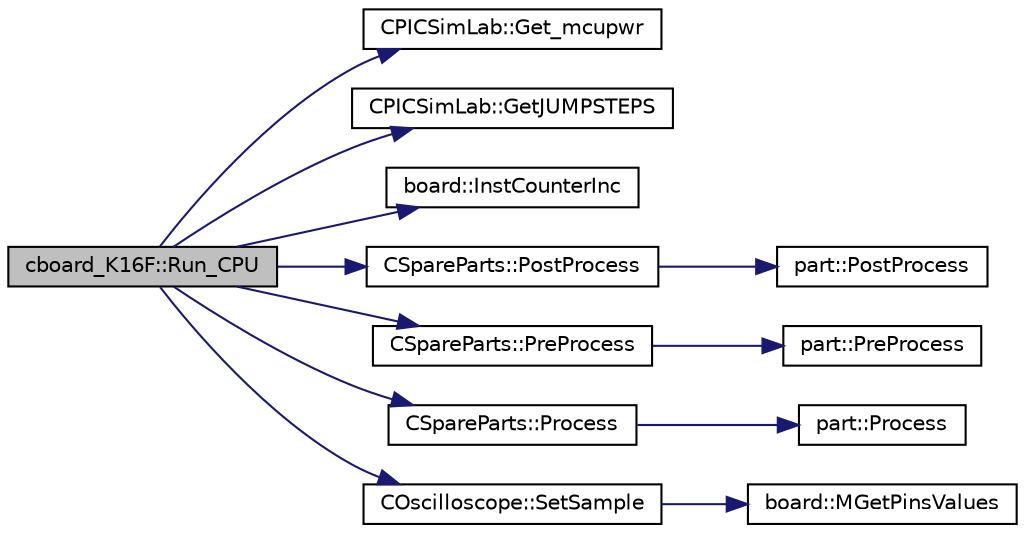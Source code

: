 digraph "cboard_K16F::Run_CPU"
{
 // LATEX_PDF_SIZE
  edge [fontname="Helvetica",fontsize="10",labelfontname="Helvetica",labelfontsize="10"];
  node [fontname="Helvetica",fontsize="10",shape=record];
  rankdir="LR";
  Node1 [label="cboard_K16F::Run_CPU",height=0.2,width=0.4,color="black", fillcolor="grey75", style="filled", fontcolor="black",tooltip="Paralle thread called ever 100ms to run cpu code."];
  Node1 -> Node2 [color="midnightblue",fontsize="10",style="solid",fontname="Helvetica"];
  Node2 [label="CPICSimLab::Get_mcupwr",height=0.2,width=0.4,color="black", fillcolor="white", style="filled",URL="$class_c_p_i_c_sim_lab.html#aac9970694b88fb7fae9f99fb3d3a5403",tooltip="Return actual power status of microcontroller ON/OFF."];
  Node1 -> Node3 [color="midnightblue",fontsize="10",style="solid",fontname="Helvetica"];
  Node3 [label="CPICSimLab::GetJUMPSTEPS",height=0.2,width=0.4,color="black", fillcolor="white", style="filled",URL="$class_c_p_i_c_sim_lab.html#ae7593e716065463586ba688d1d39d3c4",tooltip="Get the number of steps to be skipped in board update."];
  Node1 -> Node4 [color="midnightblue",fontsize="10",style="solid",fontname="Helvetica"];
  Node4 [label="board::InstCounterInc",height=0.2,width=0.4,color="black", fillcolor="white", style="filled",URL="$classboard.html#a4baf2e6e854e2c46eac9104b82ed4d66",tooltip="Increment the Intructions Counter."];
  Node1 -> Node5 [color="midnightblue",fontsize="10",style="solid",fontname="Helvetica"];
  Node5 [label="CSpareParts::PostProcess",height=0.2,width=0.4,color="black", fillcolor="white", style="filled",URL="$class_c_spare_parts.html#adf2184d88f05dfb8d880c2c08473d0b8",tooltip="Execute the post process code of spare parts one time per 100ms."];
  Node5 -> Node6 [color="midnightblue",fontsize="10",style="solid",fontname="Helvetica"];
  Node6 [label="part::PostProcess",height=0.2,width=0.4,color="black", fillcolor="white", style="filled",URL="$classpart.html#a408fcb3683c2ab3609e0b4ec6c1efbb4",tooltip="Called every end of CPU process."];
  Node1 -> Node7 [color="midnightblue",fontsize="10",style="solid",fontname="Helvetica"];
  Node7 [label="CSpareParts::PreProcess",height=0.2,width=0.4,color="black", fillcolor="white", style="filled",URL="$class_c_spare_parts.html#aeb04eb62a248ea4f07e83d8752baf96f",tooltip="Execute the pre process code of spare parts one time per 100ms."];
  Node7 -> Node8 [color="midnightblue",fontsize="10",style="solid",fontname="Helvetica"];
  Node8 [label="part::PreProcess",height=0.2,width=0.4,color="black", fillcolor="white", style="filled",URL="$classpart.html#abcfa8e9eec8b57a811f58c59497ea1c9",tooltip="Called every start of CPU process."];
  Node1 -> Node9 [color="midnightblue",fontsize="10",style="solid",fontname="Helvetica"];
  Node9 [label="CSpareParts::Process",height=0.2,width=0.4,color="black", fillcolor="white", style="filled",URL="$class_c_spare_parts.html#a3c9d0706b999f36f96de45530f097724",tooltip="Execute the process code of spare parts N times (where N is the number of steps in 100ms)"];
  Node9 -> Node10 [color="midnightblue",fontsize="10",style="solid",fontname="Helvetica"];
  Node10 [label="part::Process",height=0.2,width=0.4,color="black", fillcolor="white", style="filled",URL="$classpart.html#a1cb9c0ebbfff69a40a60db51334a4ddd",tooltip="Called every CPU step."];
  Node1 -> Node11 [color="midnightblue",fontsize="10",style="solid",fontname="Helvetica"];
  Node11 [label="COscilloscope::SetSample",height=0.2,width=0.4,color="black", fillcolor="white", style="filled",URL="$class_c_oscilloscope.html#a4455bcb15a36ee7a8f2e8a6c2befea9e",tooltip="Sample and update oscilloscope data aquisition."];
  Node11 -> Node12 [color="midnightblue",fontsize="10",style="solid",fontname="Helvetica"];
  Node12 [label="board::MGetPinsValues",height=0.2,width=0.4,color="black", fillcolor="white", style="filled",URL="$classboard.html#a6deb0090899228e1e7f3cb3d8eea35ed",tooltip="board microcontroller get all pins list struct"];
}
